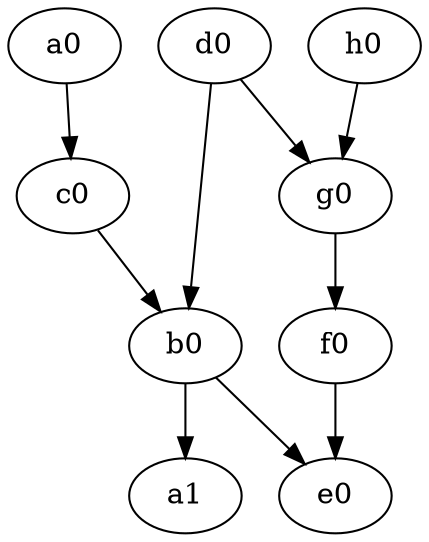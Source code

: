 strict digraph "" {
	a0	 [layer=0,
		name=a0];
	c0	 [layer=1,
		name=c0];
	a0 -> c0;
	d0	 [layer=0,
		name=d0];
	b0	 [layer=2,
		name=b0];
	d0 -> b0;
	g0	 [layer=1,
		name=g0];
	d0 -> g0;
	h0	 [layer=0,
		name=h0];
	h0 -> g0;
	c0 -> b0;
	a1	 [layer=3,
		name=a1];
	b0 -> a1;
	e0	 [layer=3,
		name=e0];
	b0 -> e0;
	f0	 [layer=2,
		name=f0];
	g0 -> f0;
	f0 -> e0;
}
